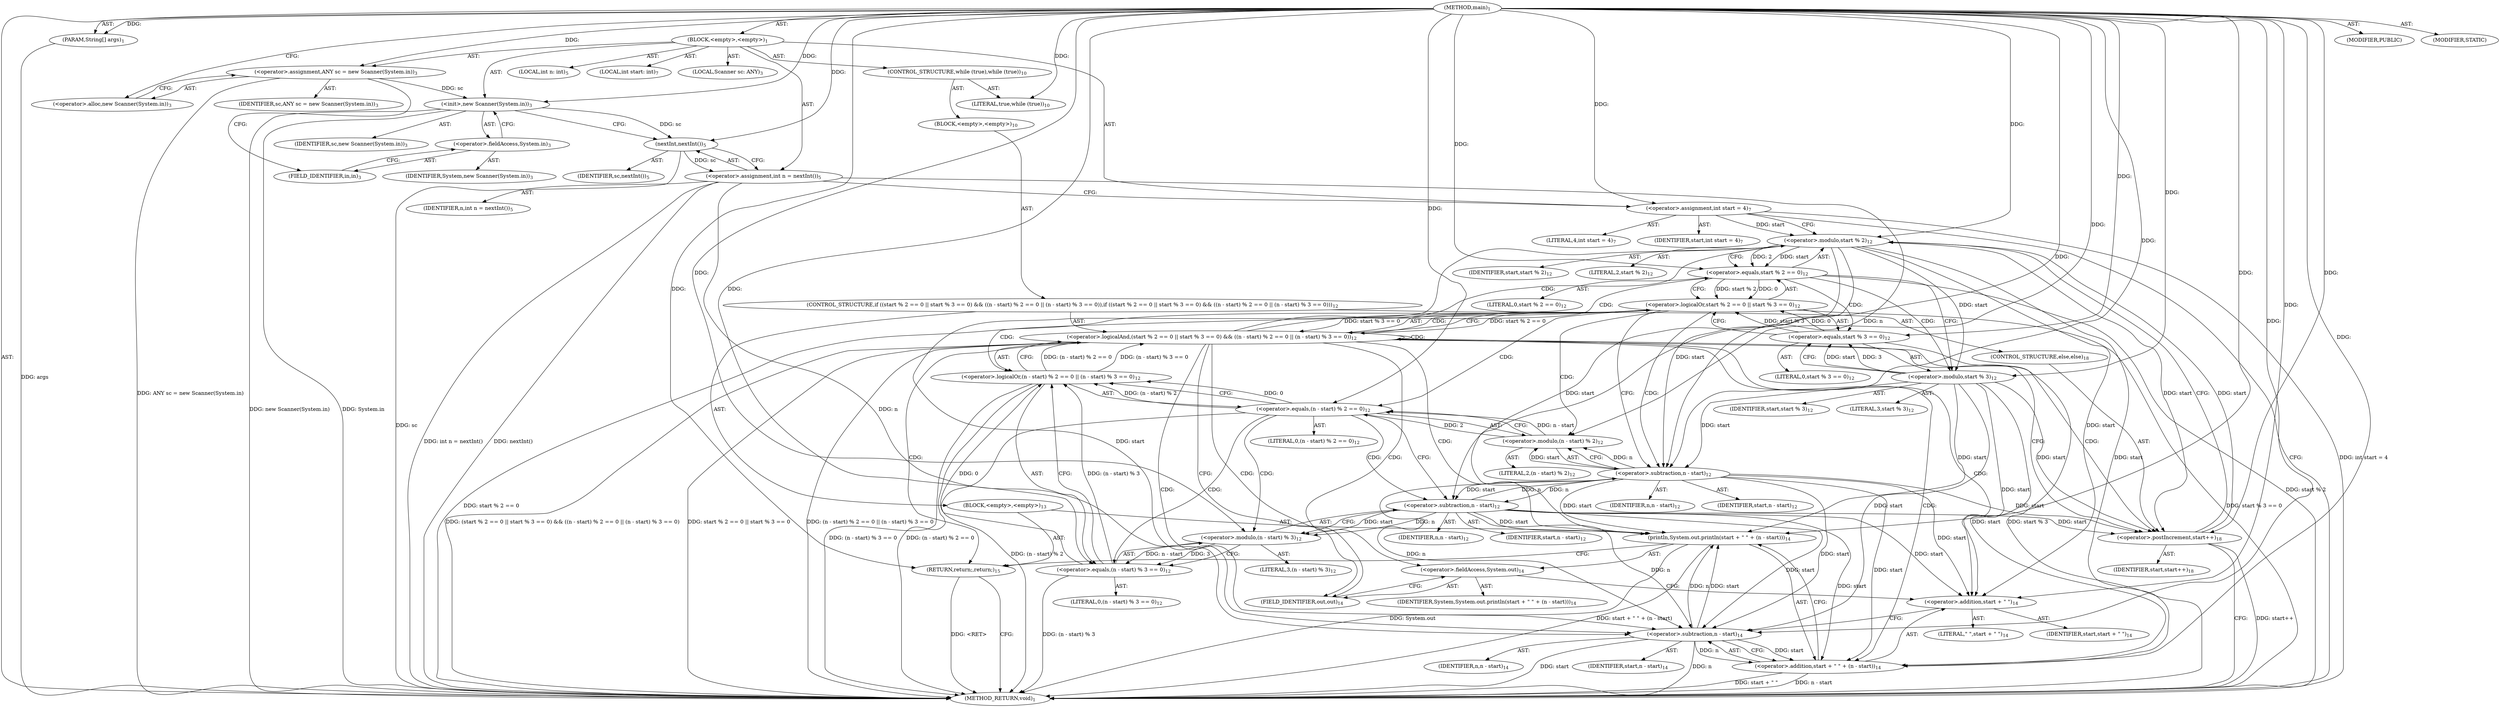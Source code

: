digraph "main" {  
"19" [label = <(METHOD,main)<SUB>1</SUB>> ]
"20" [label = <(PARAM,String[] args)<SUB>1</SUB>> ]
"21" [label = <(BLOCK,&lt;empty&gt;,&lt;empty&gt;)<SUB>1</SUB>> ]
"4" [label = <(LOCAL,Scanner sc: ANY)<SUB>3</SUB>> ]
"22" [label = <(&lt;operator&gt;.assignment,ANY sc = new Scanner(System.in))<SUB>3</SUB>> ]
"23" [label = <(IDENTIFIER,sc,ANY sc = new Scanner(System.in))<SUB>3</SUB>> ]
"24" [label = <(&lt;operator&gt;.alloc,new Scanner(System.in))<SUB>3</SUB>> ]
"25" [label = <(&lt;init&gt;,new Scanner(System.in))<SUB>3</SUB>> ]
"3" [label = <(IDENTIFIER,sc,new Scanner(System.in))<SUB>3</SUB>> ]
"26" [label = <(&lt;operator&gt;.fieldAccess,System.in)<SUB>3</SUB>> ]
"27" [label = <(IDENTIFIER,System,new Scanner(System.in))<SUB>3</SUB>> ]
"28" [label = <(FIELD_IDENTIFIER,in,in)<SUB>3</SUB>> ]
"29" [label = <(LOCAL,int n: int)<SUB>5</SUB>> ]
"30" [label = <(&lt;operator&gt;.assignment,int n = nextInt())<SUB>5</SUB>> ]
"31" [label = <(IDENTIFIER,n,int n = nextInt())<SUB>5</SUB>> ]
"32" [label = <(nextInt,nextInt())<SUB>5</SUB>> ]
"33" [label = <(IDENTIFIER,sc,nextInt())<SUB>5</SUB>> ]
"34" [label = <(LOCAL,int start: int)<SUB>7</SUB>> ]
"35" [label = <(&lt;operator&gt;.assignment,int start = 4)<SUB>7</SUB>> ]
"36" [label = <(IDENTIFIER,start,int start = 4)<SUB>7</SUB>> ]
"37" [label = <(LITERAL,4,int start = 4)<SUB>7</SUB>> ]
"38" [label = <(CONTROL_STRUCTURE,while (true),while (true))<SUB>10</SUB>> ]
"39" [label = <(LITERAL,true,while (true))<SUB>10</SUB>> ]
"40" [label = <(BLOCK,&lt;empty&gt;,&lt;empty&gt;)<SUB>10</SUB>> ]
"41" [label = <(CONTROL_STRUCTURE,if ((start % 2 == 0 || start % 3 == 0) &amp;&amp; ((n - start) % 2 == 0 || (n - start) % 3 == 0)),if ((start % 2 == 0 || start % 3 == 0) &amp;&amp; ((n - start) % 2 == 0 || (n - start) % 3 == 0)))<SUB>12</SUB>> ]
"42" [label = <(&lt;operator&gt;.logicalAnd,(start % 2 == 0 || start % 3 == 0) &amp;&amp; ((n - start) % 2 == 0 || (n - start) % 3 == 0))<SUB>12</SUB>> ]
"43" [label = <(&lt;operator&gt;.logicalOr,start % 2 == 0 || start % 3 == 0)<SUB>12</SUB>> ]
"44" [label = <(&lt;operator&gt;.equals,start % 2 == 0)<SUB>12</SUB>> ]
"45" [label = <(&lt;operator&gt;.modulo,start % 2)<SUB>12</SUB>> ]
"46" [label = <(IDENTIFIER,start,start % 2)<SUB>12</SUB>> ]
"47" [label = <(LITERAL,2,start % 2)<SUB>12</SUB>> ]
"48" [label = <(LITERAL,0,start % 2 == 0)<SUB>12</SUB>> ]
"49" [label = <(&lt;operator&gt;.equals,start % 3 == 0)<SUB>12</SUB>> ]
"50" [label = <(&lt;operator&gt;.modulo,start % 3)<SUB>12</SUB>> ]
"51" [label = <(IDENTIFIER,start,start % 3)<SUB>12</SUB>> ]
"52" [label = <(LITERAL,3,start % 3)<SUB>12</SUB>> ]
"53" [label = <(LITERAL,0,start % 3 == 0)<SUB>12</SUB>> ]
"54" [label = <(&lt;operator&gt;.logicalOr,(n - start) % 2 == 0 || (n - start) % 3 == 0)<SUB>12</SUB>> ]
"55" [label = <(&lt;operator&gt;.equals,(n - start) % 2 == 0)<SUB>12</SUB>> ]
"56" [label = <(&lt;operator&gt;.modulo,(n - start) % 2)<SUB>12</SUB>> ]
"57" [label = <(&lt;operator&gt;.subtraction,n - start)<SUB>12</SUB>> ]
"58" [label = <(IDENTIFIER,n,n - start)<SUB>12</SUB>> ]
"59" [label = <(IDENTIFIER,start,n - start)<SUB>12</SUB>> ]
"60" [label = <(LITERAL,2,(n - start) % 2)<SUB>12</SUB>> ]
"61" [label = <(LITERAL,0,(n - start) % 2 == 0)<SUB>12</SUB>> ]
"62" [label = <(&lt;operator&gt;.equals,(n - start) % 3 == 0)<SUB>12</SUB>> ]
"63" [label = <(&lt;operator&gt;.modulo,(n - start) % 3)<SUB>12</SUB>> ]
"64" [label = <(&lt;operator&gt;.subtraction,n - start)<SUB>12</SUB>> ]
"65" [label = <(IDENTIFIER,n,n - start)<SUB>12</SUB>> ]
"66" [label = <(IDENTIFIER,start,n - start)<SUB>12</SUB>> ]
"67" [label = <(LITERAL,3,(n - start) % 3)<SUB>12</SUB>> ]
"68" [label = <(LITERAL,0,(n - start) % 3 == 0)<SUB>12</SUB>> ]
"69" [label = <(BLOCK,&lt;empty&gt;,&lt;empty&gt;)<SUB>13</SUB>> ]
"70" [label = <(println,System.out.println(start + &quot; &quot; + (n - start)))<SUB>14</SUB>> ]
"71" [label = <(&lt;operator&gt;.fieldAccess,System.out)<SUB>14</SUB>> ]
"72" [label = <(IDENTIFIER,System,System.out.println(start + &quot; &quot; + (n - start)))<SUB>14</SUB>> ]
"73" [label = <(FIELD_IDENTIFIER,out,out)<SUB>14</SUB>> ]
"74" [label = <(&lt;operator&gt;.addition,start + &quot; &quot; + (n - start))<SUB>14</SUB>> ]
"75" [label = <(&lt;operator&gt;.addition,start + &quot; &quot;)<SUB>14</SUB>> ]
"76" [label = <(IDENTIFIER,start,start + &quot; &quot;)<SUB>14</SUB>> ]
"77" [label = <(LITERAL,&quot; &quot;,start + &quot; &quot;)<SUB>14</SUB>> ]
"78" [label = <(&lt;operator&gt;.subtraction,n - start)<SUB>14</SUB>> ]
"79" [label = <(IDENTIFIER,n,n - start)<SUB>14</SUB>> ]
"80" [label = <(IDENTIFIER,start,n - start)<SUB>14</SUB>> ]
"81" [label = <(RETURN,return;,return;)<SUB>15</SUB>> ]
"82" [label = <(CONTROL_STRUCTURE,else,else)<SUB>18</SUB>> ]
"83" [label = <(&lt;operator&gt;.postIncrement,start++)<SUB>18</SUB>> ]
"84" [label = <(IDENTIFIER,start,start++)<SUB>18</SUB>> ]
"85" [label = <(MODIFIER,PUBLIC)> ]
"86" [label = <(MODIFIER,STATIC)> ]
"87" [label = <(METHOD_RETURN,void)<SUB>1</SUB>> ]
  "19" -> "20"  [ label = "AST: "] 
  "19" -> "21"  [ label = "AST: "] 
  "19" -> "85"  [ label = "AST: "] 
  "19" -> "86"  [ label = "AST: "] 
  "19" -> "87"  [ label = "AST: "] 
  "21" -> "4"  [ label = "AST: "] 
  "21" -> "22"  [ label = "AST: "] 
  "21" -> "25"  [ label = "AST: "] 
  "21" -> "29"  [ label = "AST: "] 
  "21" -> "30"  [ label = "AST: "] 
  "21" -> "34"  [ label = "AST: "] 
  "21" -> "35"  [ label = "AST: "] 
  "21" -> "38"  [ label = "AST: "] 
  "22" -> "23"  [ label = "AST: "] 
  "22" -> "24"  [ label = "AST: "] 
  "25" -> "3"  [ label = "AST: "] 
  "25" -> "26"  [ label = "AST: "] 
  "26" -> "27"  [ label = "AST: "] 
  "26" -> "28"  [ label = "AST: "] 
  "30" -> "31"  [ label = "AST: "] 
  "30" -> "32"  [ label = "AST: "] 
  "32" -> "33"  [ label = "AST: "] 
  "35" -> "36"  [ label = "AST: "] 
  "35" -> "37"  [ label = "AST: "] 
  "38" -> "39"  [ label = "AST: "] 
  "38" -> "40"  [ label = "AST: "] 
  "40" -> "41"  [ label = "AST: "] 
  "41" -> "42"  [ label = "AST: "] 
  "41" -> "69"  [ label = "AST: "] 
  "41" -> "82"  [ label = "AST: "] 
  "42" -> "43"  [ label = "AST: "] 
  "42" -> "54"  [ label = "AST: "] 
  "43" -> "44"  [ label = "AST: "] 
  "43" -> "49"  [ label = "AST: "] 
  "44" -> "45"  [ label = "AST: "] 
  "44" -> "48"  [ label = "AST: "] 
  "45" -> "46"  [ label = "AST: "] 
  "45" -> "47"  [ label = "AST: "] 
  "49" -> "50"  [ label = "AST: "] 
  "49" -> "53"  [ label = "AST: "] 
  "50" -> "51"  [ label = "AST: "] 
  "50" -> "52"  [ label = "AST: "] 
  "54" -> "55"  [ label = "AST: "] 
  "54" -> "62"  [ label = "AST: "] 
  "55" -> "56"  [ label = "AST: "] 
  "55" -> "61"  [ label = "AST: "] 
  "56" -> "57"  [ label = "AST: "] 
  "56" -> "60"  [ label = "AST: "] 
  "57" -> "58"  [ label = "AST: "] 
  "57" -> "59"  [ label = "AST: "] 
  "62" -> "63"  [ label = "AST: "] 
  "62" -> "68"  [ label = "AST: "] 
  "63" -> "64"  [ label = "AST: "] 
  "63" -> "67"  [ label = "AST: "] 
  "64" -> "65"  [ label = "AST: "] 
  "64" -> "66"  [ label = "AST: "] 
  "69" -> "70"  [ label = "AST: "] 
  "69" -> "81"  [ label = "AST: "] 
  "70" -> "71"  [ label = "AST: "] 
  "70" -> "74"  [ label = "AST: "] 
  "71" -> "72"  [ label = "AST: "] 
  "71" -> "73"  [ label = "AST: "] 
  "74" -> "75"  [ label = "AST: "] 
  "74" -> "78"  [ label = "AST: "] 
  "75" -> "76"  [ label = "AST: "] 
  "75" -> "77"  [ label = "AST: "] 
  "78" -> "79"  [ label = "AST: "] 
  "78" -> "80"  [ label = "AST: "] 
  "82" -> "83"  [ label = "AST: "] 
  "83" -> "84"  [ label = "AST: "] 
  "22" -> "28"  [ label = "CFG: "] 
  "25" -> "32"  [ label = "CFG: "] 
  "30" -> "35"  [ label = "CFG: "] 
  "35" -> "87"  [ label = "CFG: "] 
  "35" -> "45"  [ label = "CFG: "] 
  "24" -> "22"  [ label = "CFG: "] 
  "26" -> "25"  [ label = "CFG: "] 
  "32" -> "30"  [ label = "CFG: "] 
  "28" -> "26"  [ label = "CFG: "] 
  "42" -> "73"  [ label = "CFG: "] 
  "42" -> "83"  [ label = "CFG: "] 
  "43" -> "42"  [ label = "CFG: "] 
  "43" -> "57"  [ label = "CFG: "] 
  "54" -> "42"  [ label = "CFG: "] 
  "70" -> "81"  [ label = "CFG: "] 
  "81" -> "87"  [ label = "CFG: "] 
  "83" -> "87"  [ label = "CFG: "] 
  "83" -> "45"  [ label = "CFG: "] 
  "44" -> "43"  [ label = "CFG: "] 
  "44" -> "50"  [ label = "CFG: "] 
  "49" -> "43"  [ label = "CFG: "] 
  "55" -> "54"  [ label = "CFG: "] 
  "55" -> "64"  [ label = "CFG: "] 
  "62" -> "54"  [ label = "CFG: "] 
  "71" -> "75"  [ label = "CFG: "] 
  "74" -> "70"  [ label = "CFG: "] 
  "45" -> "44"  [ label = "CFG: "] 
  "50" -> "49"  [ label = "CFG: "] 
  "56" -> "55"  [ label = "CFG: "] 
  "63" -> "62"  [ label = "CFG: "] 
  "73" -> "71"  [ label = "CFG: "] 
  "75" -> "78"  [ label = "CFG: "] 
  "78" -> "74"  [ label = "CFG: "] 
  "57" -> "56"  [ label = "CFG: "] 
  "64" -> "63"  [ label = "CFG: "] 
  "19" -> "24"  [ label = "CFG: "] 
  "81" -> "87"  [ label = "DDG: &lt;RET&gt;"] 
  "20" -> "87"  [ label = "DDG: args"] 
  "22" -> "87"  [ label = "DDG: ANY sc = new Scanner(System.in)"] 
  "25" -> "87"  [ label = "DDG: System.in"] 
  "25" -> "87"  [ label = "DDG: new Scanner(System.in)"] 
  "32" -> "87"  [ label = "DDG: sc"] 
  "30" -> "87"  [ label = "DDG: nextInt()"] 
  "30" -> "87"  [ label = "DDG: int n = nextInt()"] 
  "35" -> "87"  [ label = "DDG: int start = 4"] 
  "44" -> "87"  [ label = "DDG: start % 2"] 
  "43" -> "87"  [ label = "DDG: start % 2 == 0"] 
  "49" -> "87"  [ label = "DDG: start % 3"] 
  "43" -> "87"  [ label = "DDG: start % 3 == 0"] 
  "42" -> "87"  [ label = "DDG: start % 2 == 0 || start % 3 == 0"] 
  "55" -> "87"  [ label = "DDG: (n - start) % 2"] 
  "54" -> "87"  [ label = "DDG: (n - start) % 2 == 0"] 
  "62" -> "87"  [ label = "DDG: (n - start) % 3"] 
  "54" -> "87"  [ label = "DDG: (n - start) % 3 == 0"] 
  "42" -> "87"  [ label = "DDG: (n - start) % 2 == 0 || (n - start) % 3 == 0"] 
  "42" -> "87"  [ label = "DDG: (start % 2 == 0 || start % 3 == 0) &amp;&amp; ((n - start) % 2 == 0 || (n - start) % 3 == 0)"] 
  "83" -> "87"  [ label = "DDG: start++"] 
  "70" -> "87"  [ label = "DDG: System.out"] 
  "74" -> "87"  [ label = "DDG: start + &quot; &quot;"] 
  "78" -> "87"  [ label = "DDG: n"] 
  "78" -> "87"  [ label = "DDG: start"] 
  "74" -> "87"  [ label = "DDG: n - start"] 
  "70" -> "87"  [ label = "DDG: start + &quot; &quot; + (n - start)"] 
  "19" -> "20"  [ label = "DDG: "] 
  "19" -> "22"  [ label = "DDG: "] 
  "32" -> "30"  [ label = "DDG: sc"] 
  "19" -> "35"  [ label = "DDG: "] 
  "22" -> "25"  [ label = "DDG: sc"] 
  "19" -> "25"  [ label = "DDG: "] 
  "19" -> "39"  [ label = "DDG: "] 
  "25" -> "32"  [ label = "DDG: sc"] 
  "19" -> "32"  [ label = "DDG: "] 
  "43" -> "42"  [ label = "DDG: start % 2 == 0"] 
  "43" -> "42"  [ label = "DDG: start % 3 == 0"] 
  "54" -> "42"  [ label = "DDG: (n - start) % 2 == 0"] 
  "54" -> "42"  [ label = "DDG: (n - start) % 3 == 0"] 
  "19" -> "81"  [ label = "DDG: "] 
  "44" -> "43"  [ label = "DDG: start % 2"] 
  "44" -> "43"  [ label = "DDG: 0"] 
  "49" -> "43"  [ label = "DDG: start % 3"] 
  "49" -> "43"  [ label = "DDG: 0"] 
  "55" -> "54"  [ label = "DDG: (n - start) % 2"] 
  "55" -> "54"  [ label = "DDG: 0"] 
  "62" -> "54"  [ label = "DDG: (n - start) % 3"] 
  "62" -> "54"  [ label = "DDG: 0"] 
  "45" -> "70"  [ label = "DDG: start"] 
  "50" -> "70"  [ label = "DDG: start"] 
  "57" -> "70"  [ label = "DDG: start"] 
  "64" -> "70"  [ label = "DDG: start"] 
  "19" -> "70"  [ label = "DDG: "] 
  "78" -> "70"  [ label = "DDG: n"] 
  "78" -> "70"  [ label = "DDG: start"] 
  "45" -> "83"  [ label = "DDG: start"] 
  "50" -> "83"  [ label = "DDG: start"] 
  "57" -> "83"  [ label = "DDG: start"] 
  "64" -> "83"  [ label = "DDG: start"] 
  "19" -> "83"  [ label = "DDG: "] 
  "45" -> "44"  [ label = "DDG: start"] 
  "45" -> "44"  [ label = "DDG: 2"] 
  "19" -> "44"  [ label = "DDG: "] 
  "50" -> "49"  [ label = "DDG: start"] 
  "50" -> "49"  [ label = "DDG: 3"] 
  "19" -> "49"  [ label = "DDG: "] 
  "56" -> "55"  [ label = "DDG: n - start"] 
  "56" -> "55"  [ label = "DDG: 2"] 
  "19" -> "55"  [ label = "DDG: "] 
  "63" -> "62"  [ label = "DDG: n - start"] 
  "63" -> "62"  [ label = "DDG: 3"] 
  "19" -> "62"  [ label = "DDG: "] 
  "45" -> "74"  [ label = "DDG: start"] 
  "50" -> "74"  [ label = "DDG: start"] 
  "57" -> "74"  [ label = "DDG: start"] 
  "64" -> "74"  [ label = "DDG: start"] 
  "19" -> "74"  [ label = "DDG: "] 
  "78" -> "74"  [ label = "DDG: n"] 
  "78" -> "74"  [ label = "DDG: start"] 
  "35" -> "45"  [ label = "DDG: start"] 
  "83" -> "45"  [ label = "DDG: start"] 
  "19" -> "45"  [ label = "DDG: "] 
  "45" -> "50"  [ label = "DDG: start"] 
  "19" -> "50"  [ label = "DDG: "] 
  "57" -> "56"  [ label = "DDG: n"] 
  "57" -> "56"  [ label = "DDG: start"] 
  "19" -> "56"  [ label = "DDG: "] 
  "64" -> "63"  [ label = "DDG: n"] 
  "64" -> "63"  [ label = "DDG: start"] 
  "19" -> "63"  [ label = "DDG: "] 
  "45" -> "75"  [ label = "DDG: start"] 
  "50" -> "75"  [ label = "DDG: start"] 
  "57" -> "75"  [ label = "DDG: start"] 
  "64" -> "75"  [ label = "DDG: start"] 
  "19" -> "75"  [ label = "DDG: "] 
  "30" -> "78"  [ label = "DDG: n"] 
  "57" -> "78"  [ label = "DDG: n"] 
  "64" -> "78"  [ label = "DDG: n"] 
  "19" -> "78"  [ label = "DDG: "] 
  "45" -> "78"  [ label = "DDG: start"] 
  "50" -> "78"  [ label = "DDG: start"] 
  "57" -> "78"  [ label = "DDG: start"] 
  "64" -> "78"  [ label = "DDG: start"] 
  "30" -> "57"  [ label = "DDG: n"] 
  "64" -> "57"  [ label = "DDG: n"] 
  "19" -> "57"  [ label = "DDG: "] 
  "45" -> "57"  [ label = "DDG: start"] 
  "50" -> "57"  [ label = "DDG: start"] 
  "57" -> "64"  [ label = "DDG: n"] 
  "19" -> "64"  [ label = "DDG: "] 
  "57" -> "64"  [ label = "DDG: start"] 
  "42" -> "73"  [ label = "CDG: "] 
  "42" -> "83"  [ label = "CDG: "] 
  "42" -> "71"  [ label = "CDG: "] 
  "42" -> "75"  [ label = "CDG: "] 
  "42" -> "81"  [ label = "CDG: "] 
  "42" -> "70"  [ label = "CDG: "] 
  "42" -> "74"  [ label = "CDG: "] 
  "42" -> "78"  [ label = "CDG: "] 
  "42" -> "42"  [ label = "CDG: "] 
  "42" -> "45"  [ label = "CDG: "] 
  "42" -> "44"  [ label = "CDG: "] 
  "42" -> "43"  [ label = "CDG: "] 
  "43" -> "57"  [ label = "CDG: "] 
  "43" -> "56"  [ label = "CDG: "] 
  "43" -> "55"  [ label = "CDG: "] 
  "43" -> "54"  [ label = "CDG: "] 
  "44" -> "49"  [ label = "CDG: "] 
  "44" -> "50"  [ label = "CDG: "] 
  "55" -> "64"  [ label = "CDG: "] 
  "55" -> "63"  [ label = "CDG: "] 
  "55" -> "62"  [ label = "CDG: "] 
}
